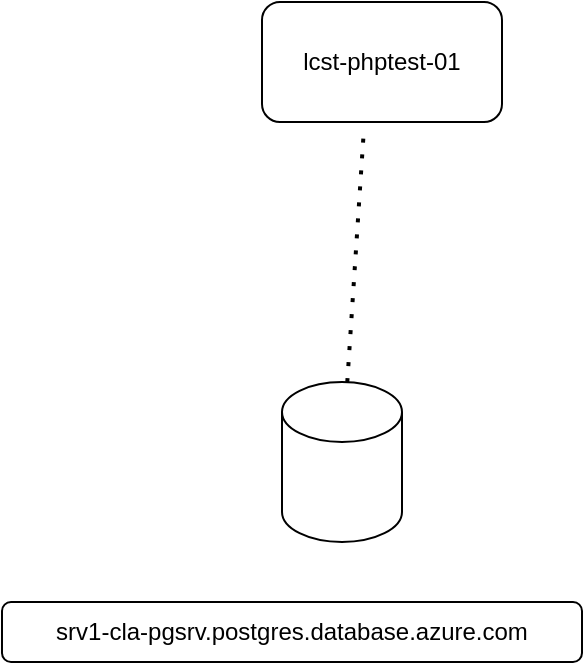 <mxfile version="13.9.7" type="github">
  <diagram id="ev5j7h65LCNtTHUr_suM" name="Page-1">
    <mxGraphModel dx="868" dy="430" grid="1" gridSize="10" guides="1" tooltips="1" connect="1" arrows="1" fold="1" page="1" pageScale="1" pageWidth="827" pageHeight="1169" math="0" shadow="0">
      <root>
        <mxCell id="0" />
        <mxCell id="1" parent="0" />
        <mxCell id="lJTx1EEEYlakHBWHTsgF-1" value="lcst-phptest-01" style="rounded=1;whiteSpace=wrap;html=1;" vertex="1" parent="1">
          <mxGeometry x="240" y="130" width="120" height="60" as="geometry" />
        </mxCell>
        <mxCell id="lJTx1EEEYlakHBWHTsgF-2" value="" style="shape=cylinder3;whiteSpace=wrap;html=1;boundedLbl=1;backgroundOutline=1;size=15;" vertex="1" parent="1">
          <mxGeometry x="250" y="320" width="60" height="80" as="geometry" />
        </mxCell>
        <mxCell id="lJTx1EEEYlakHBWHTsgF-3" value="srv1-cla-pgsrv.postgres.database.azure.com" style="rounded=1;whiteSpace=wrap;html=1;" vertex="1" parent="1">
          <mxGeometry x="110" y="430" width="290" height="30" as="geometry" />
        </mxCell>
        <mxCell id="lJTx1EEEYlakHBWHTsgF-4" value="" style="endArrow=none;dashed=1;html=1;dashPattern=1 3;strokeWidth=2;entryX=0.425;entryY=1.05;entryDx=0;entryDy=0;entryPerimeter=0;" edge="1" parent="1" source="lJTx1EEEYlakHBWHTsgF-2" target="lJTx1EEEYlakHBWHTsgF-1">
          <mxGeometry width="50" height="50" relative="1" as="geometry">
            <mxPoint x="410" y="280" as="sourcePoint" />
            <mxPoint x="460" y="230" as="targetPoint" />
          </mxGeometry>
        </mxCell>
      </root>
    </mxGraphModel>
  </diagram>
</mxfile>
